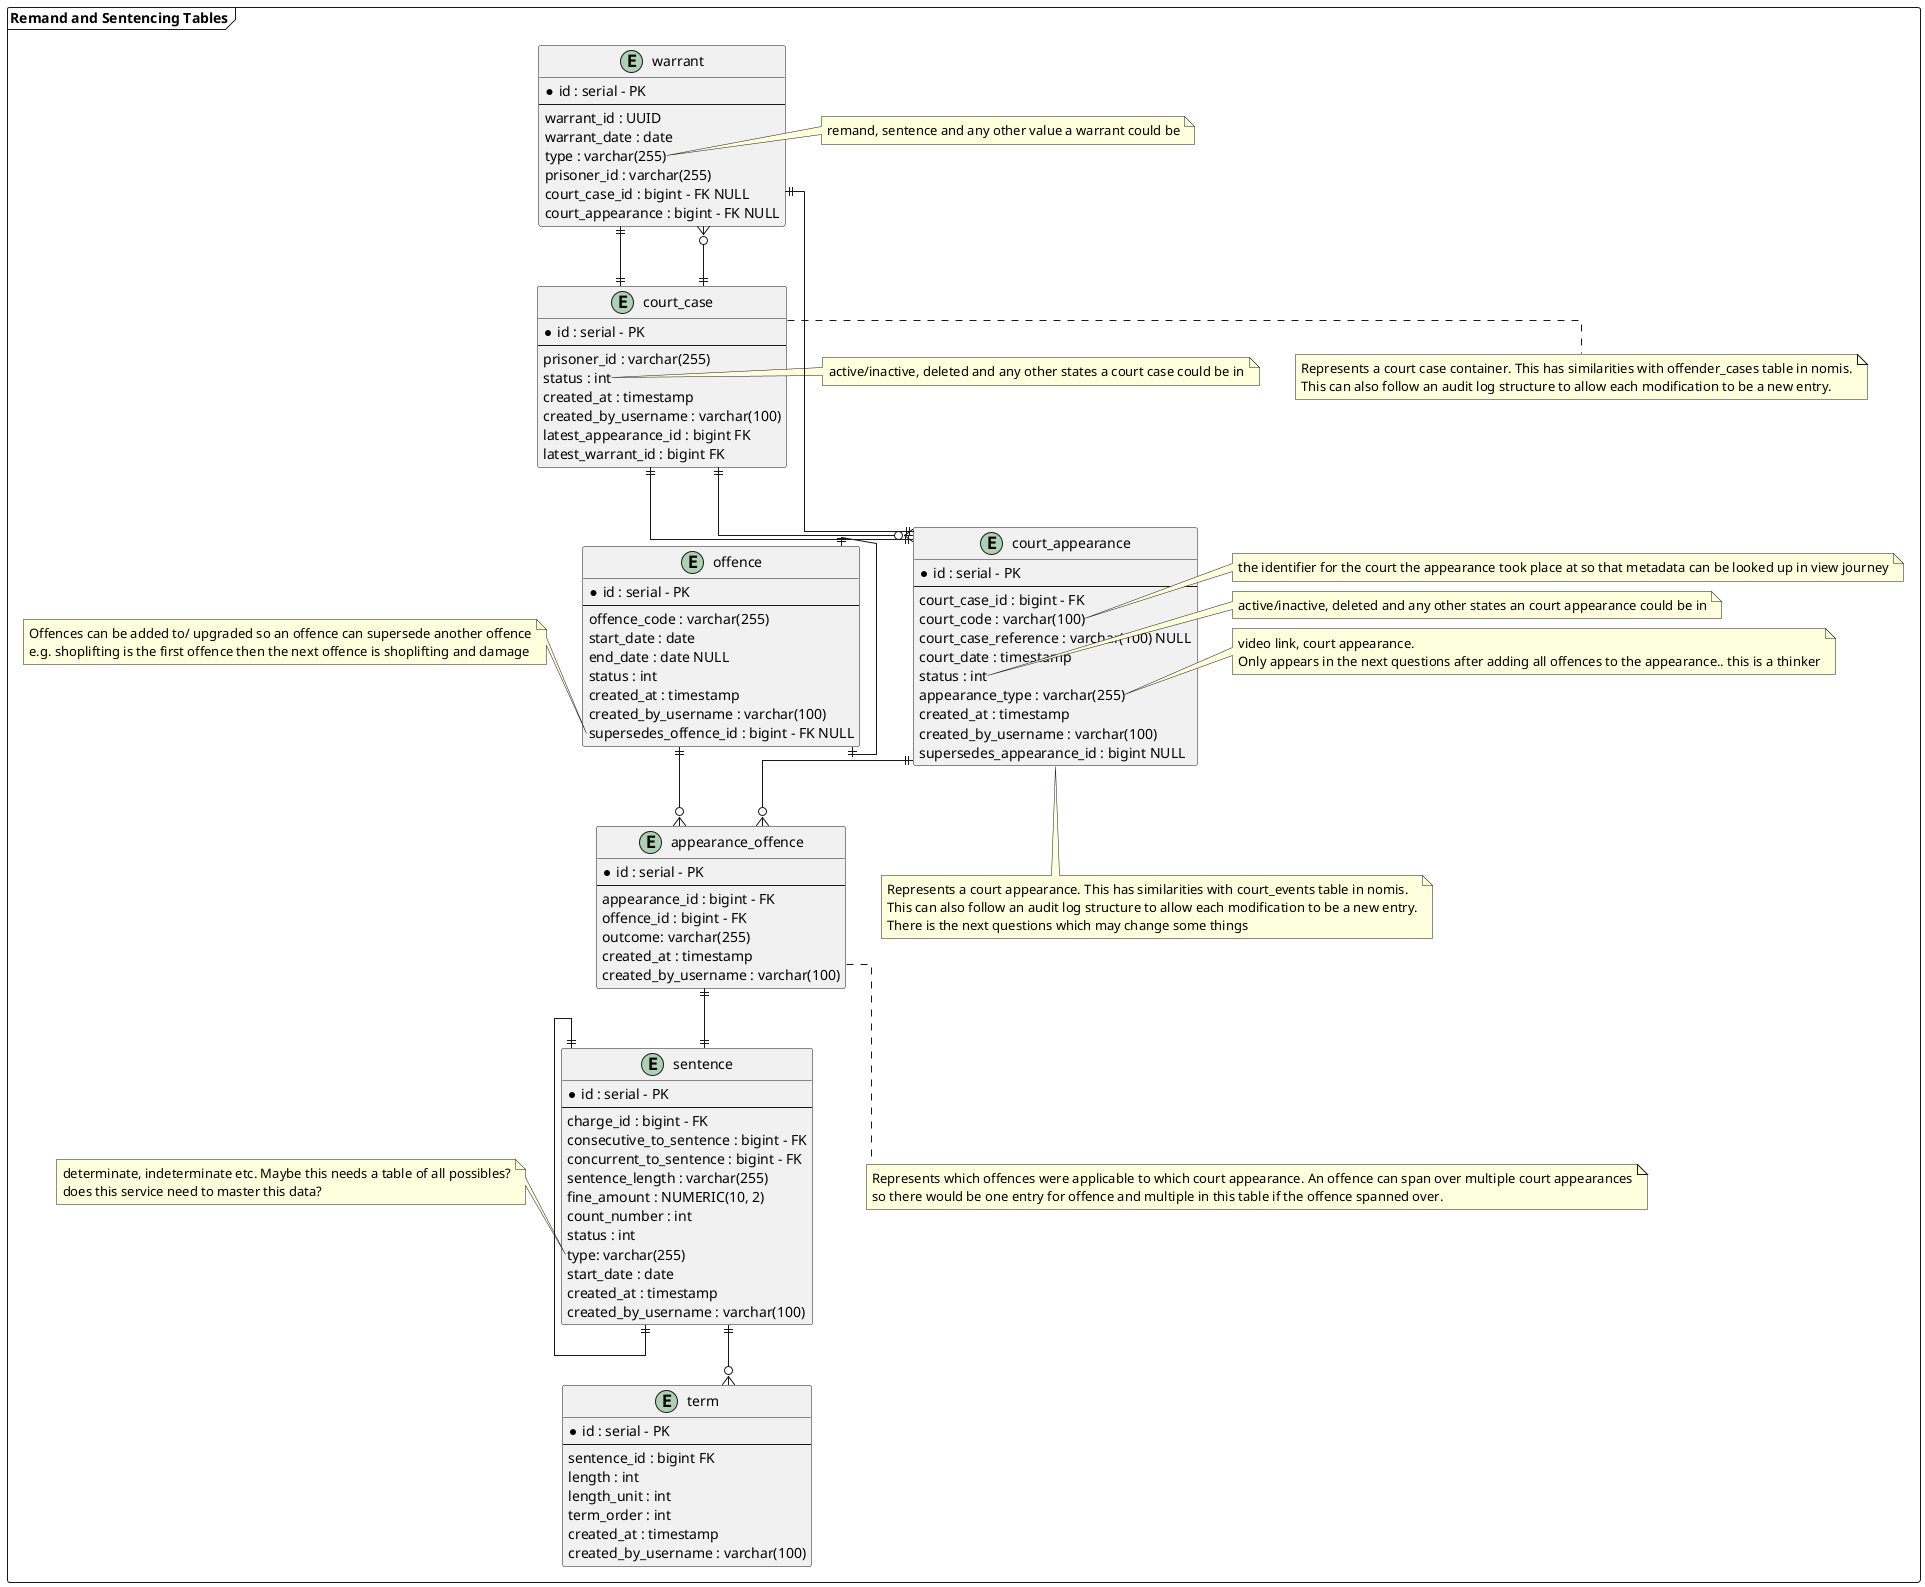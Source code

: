 @startuml
' avoid problems with angled crows feet
skinparam linetype ortho

package "Remand and Sentencing Tables" as rst <<Frame>> {
    entity "court_case" as cc {
        * id : serial - PK
        --
        prisoner_id : varchar(255)
        status : int
        created_at : timestamp
        created_by_username : varchar(100)
        latest_appearance_id : bigint FK
        latest_warrant_id : bigint FK
    }
    note right of cc
        Represents a court case container. This has similarities with offender_cases table in nomis.
        This can also follow an audit log structure to allow each modification to be a new entry.
    end note
    note right of cc::status
        active/inactive, deleted and any other states a court case could be in
    end note

    entity "court_appearance" as ca {
        * id : serial - PK
        --
        court_case_id : bigint - FK
        court_code : varchar(100)
        court_case_reference : varchar(100) NULL
        court_date : timestamp
        status : int
        appearance_type : varchar(255)
        created_at : timestamp
        created_by_username : varchar(100)
        supersedes_appearance_id : bigint NULL
    }
    note bottom of ca
        Represents a court appearance. This has similarities with court_events table in nomis.
        This can also follow an audit log structure to allow each modification to be a new entry.
        There is the next questions which may change some things
    end note
    note right of ca::court_code
        the identifier for the court the appearance took place at so that metadata can be looked up in view journey
    end note
    note right of ca::status
        active/inactive, deleted and any other states an court appearance could be in
    end note
    note right of ca::appearance_type
        video link, court appearance.
        Only appears in the next questions after adding all offences to the appearance.. this is a thinker
    end note
    note right of ca::next_court_date
        Only appears in the next questions after adding all offences to the appearance..
        could this generate a new appearance record rather than storing it against a single record??
    end note

    entity "warrant" as warr {
        * id : serial - PK
        --
        warrant_id : UUID
        warrant_date : date
        type : varchar(255)
        prisoner_id : varchar(255)
        court_case_id : bigint - FK NULL
        court_appearance : bigint - FK NULL
    }

    note right of warr::type
       remand, sentence and any other value a warrant could be
    end note

    entity "offence" as off {
        * id : serial - PK
        --
        offence_code : varchar(255)
        start_date : date
        end_date : date NULL
        status : int
        created_at : timestamp
        created_by_username : varchar(100)
        supersedes_offence_id : bigint - FK NULL
    }

    note left of off::supersedes_offence_id
     Offences can be added to/ upgraded so an offence can supersede another offence
     e.g. shoplifting is the first offence then the next offence is shoplifting and damage
    end note

    entity "appearance_offence" as chr {
        * id : serial - PK
        --
        appearance_id : bigint - FK
        offence_id : bigint - FK
        outcome: varchar(255)
        created_at : timestamp
        created_by_username : varchar(100)
    }

    note bottom of chr
      Represents which offences were applicable to which court appearance. An offence can span over multiple court appearances
      so there would be one entry for offence and multiple in this table if the offence spanned over.
    end note

    entity "sentence" as sen {
    * id : serial - PK
    ---
    charge_id : bigint - FK
    consecutive_to_sentence : bigint - FK
    concurrent_to_sentence : bigint - FK
    sentence_length : varchar(255)
    fine_amount : NUMERIC(10, 2)
    count_number : int
    status : int
    type: varchar(255)
    start_date : date
    created_at : timestamp
    created_by_username : varchar(100)
    }

    note left of sen::type
      determinate, indeterminate etc. Maybe this needs a table of all possibles?
      does this service need to master this data?
    end note

    entity "term" as ter {
    * id : serial - PK
    ---
    sentence_id : bigint FK
    length : int
    length_unit : int
    term_order : int
    created_at : timestamp
    created_by_username : varchar(100)
    }
}

cc ||--o{ ca
cc ||--|| ca
off ||--o{ chr
off ||--|| off
warr ||--|| cc
warr }o--|| cc
warr ||--|| ca
ca ||--o{ chr
chr ||--|| sen
sen ||--|| sen
sen ||--o{ ter
@enduml